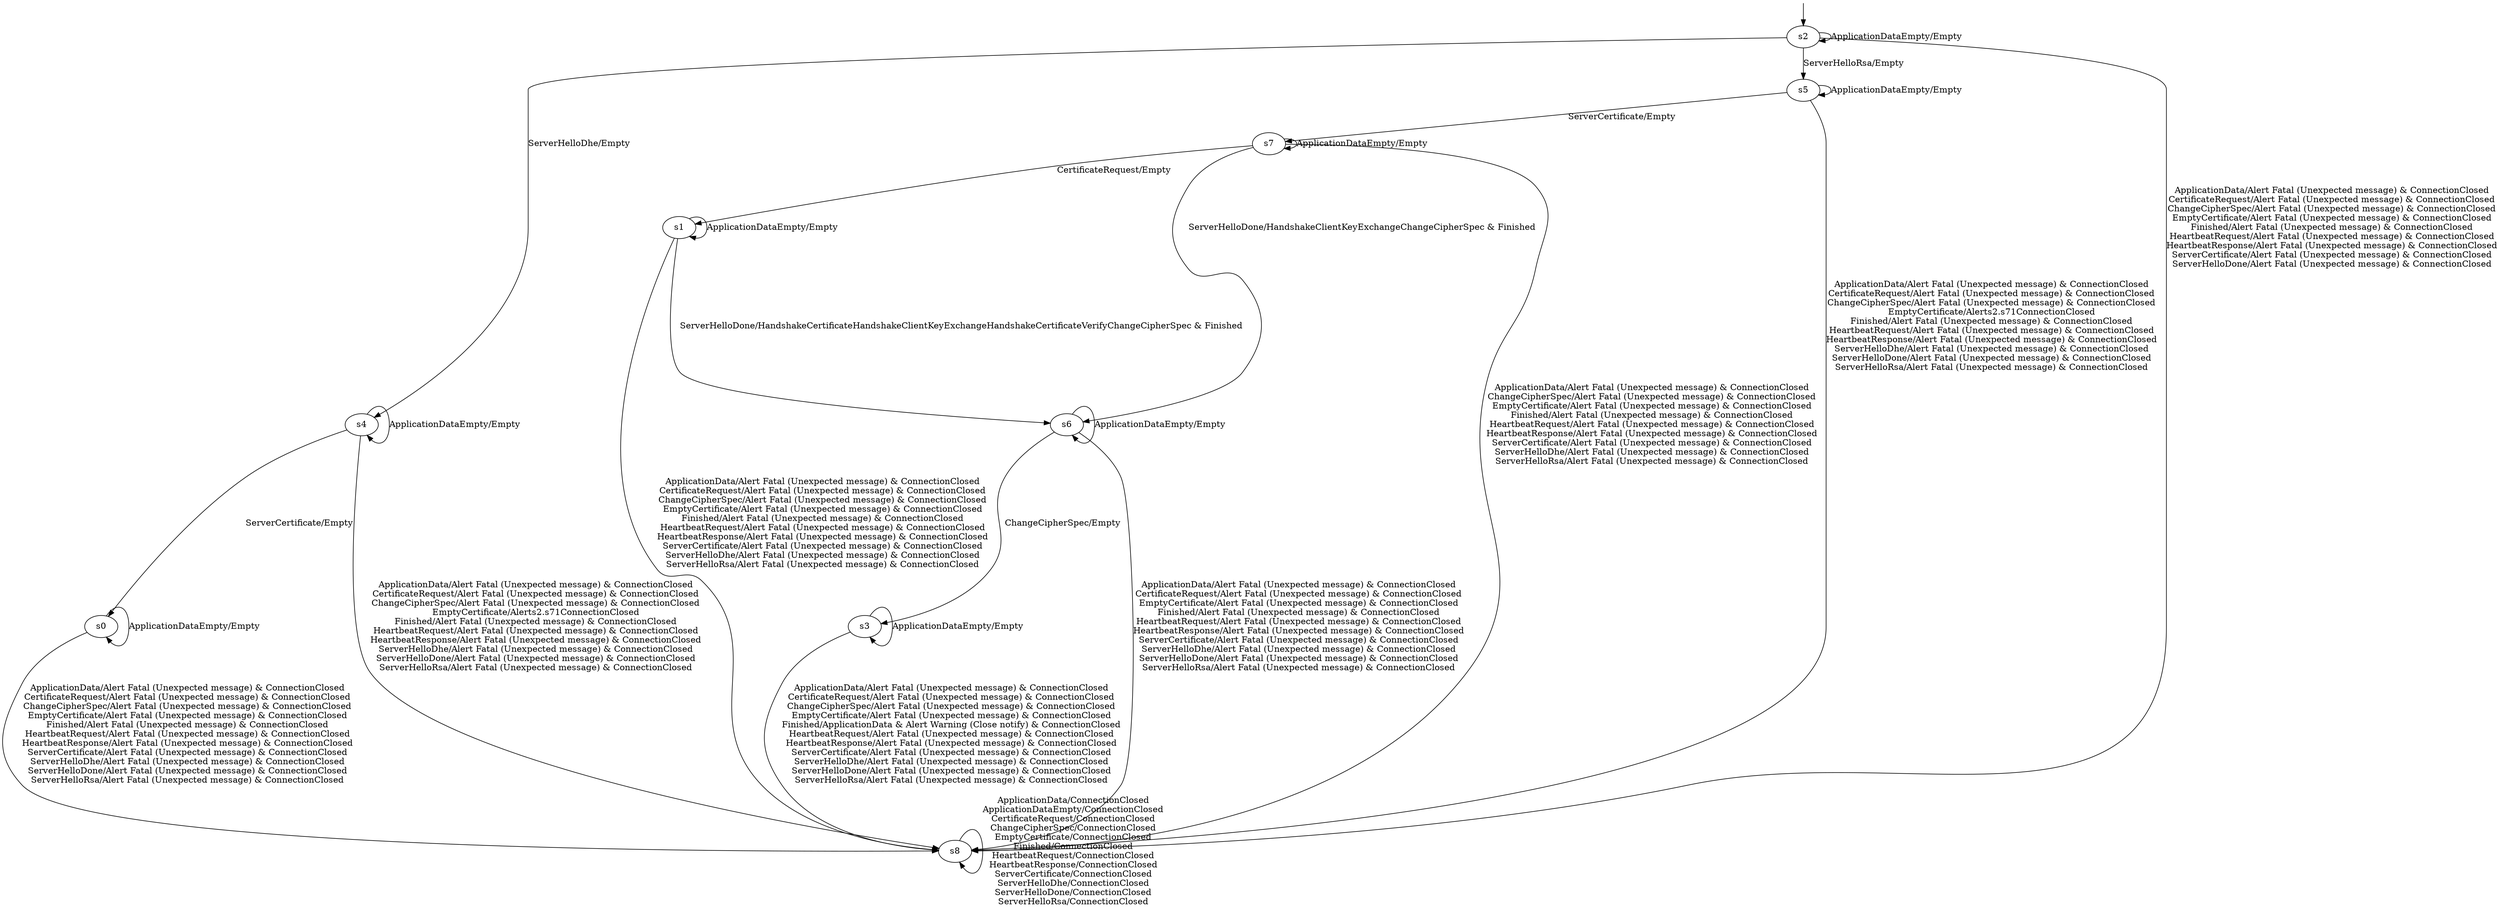 digraph G {
__start0 [height="0", label="", shape="none", width="0"];
__start0 -> s2;
s2;
s0;
s1;
s3;
s4;
s5;
s6;
s7;
s8;
s2 -> s8  [label="ApplicationData/Alert Fatal (Unexpected message) & ConnectionClosed
CertificateRequest/Alert Fatal (Unexpected message) & ConnectionClosed
ChangeCipherSpec/Alert Fatal (Unexpected message) & ConnectionClosed
EmptyCertificate/Alert Fatal (Unexpected message) & ConnectionClosed
Finished/Alert Fatal (Unexpected message) & ConnectionClosed
HeartbeatRequest/Alert Fatal (Unexpected message) & ConnectionClosed
HeartbeatResponse/Alert Fatal (Unexpected message) & ConnectionClosed
ServerCertificate/Alert Fatal (Unexpected message) & ConnectionClosed
ServerHelloDone/Alert Fatal (Unexpected message) & ConnectionClosed"];
s2 -> s2  [label="ApplicationDataEmpty/Empty"];
s2 -> s4  [label="ServerHelloDhe/Empty"];
s2 -> s5  [label="ServerHelloRsa/Empty"];
s0 -> s8  [label="ApplicationData/Alert Fatal (Unexpected message) & ConnectionClosed
CertificateRequest/Alert Fatal (Unexpected message) & ConnectionClosed
ChangeCipherSpec/Alert Fatal (Unexpected message) & ConnectionClosed
EmptyCertificate/Alert Fatal (Unexpected message) & ConnectionClosed
Finished/Alert Fatal (Unexpected message) & ConnectionClosed
HeartbeatRequest/Alert Fatal (Unexpected message) & ConnectionClosed
HeartbeatResponse/Alert Fatal (Unexpected message) & ConnectionClosed
ServerCertificate/Alert Fatal (Unexpected message) & ConnectionClosed
ServerHelloDhe/Alert Fatal (Unexpected message) & ConnectionClosed
ServerHelloDone/Alert Fatal (Unexpected message) & ConnectionClosed
ServerHelloRsa/Alert Fatal (Unexpected message) & ConnectionClosed"];
s0 -> s0  [label="ApplicationDataEmpty/Empty"];
s1 -> s8  [label="ApplicationData/Alert Fatal (Unexpected message) & ConnectionClosed
CertificateRequest/Alert Fatal (Unexpected message) & ConnectionClosed
ChangeCipherSpec/Alert Fatal (Unexpected message) & ConnectionClosed
EmptyCertificate/Alert Fatal (Unexpected message) & ConnectionClosed
Finished/Alert Fatal (Unexpected message) & ConnectionClosed
HeartbeatRequest/Alert Fatal (Unexpected message) & ConnectionClosed
HeartbeatResponse/Alert Fatal (Unexpected message) & ConnectionClosed
ServerCertificate/Alert Fatal (Unexpected message) & ConnectionClosed
ServerHelloDhe/Alert Fatal (Unexpected message) & ConnectionClosed
ServerHelloRsa/Alert Fatal (Unexpected message) & ConnectionClosed"];
s1 -> s1  [label="ApplicationDataEmpty/Empty"];
s1 -> s6  [label="ServerHelloDone/HandshakeCertificateHandshakeClientKeyExchangeHandshakeCertificateVerifyChangeCipherSpec & Finished"];
s3 -> s8  [label="ApplicationData/Alert Fatal (Unexpected message) & ConnectionClosed
CertificateRequest/Alert Fatal (Unexpected message) & ConnectionClosed
ChangeCipherSpec/Alert Fatal (Unexpected message) & ConnectionClosed
EmptyCertificate/Alert Fatal (Unexpected message) & ConnectionClosed
Finished/ApplicationData & Alert Warning (Close notify) & ConnectionClosed
HeartbeatRequest/Alert Fatal (Unexpected message) & ConnectionClosed
HeartbeatResponse/Alert Fatal (Unexpected message) & ConnectionClosed
ServerCertificate/Alert Fatal (Unexpected message) & ConnectionClosed
ServerHelloDhe/Alert Fatal (Unexpected message) & ConnectionClosed
ServerHelloDone/Alert Fatal (Unexpected message) & ConnectionClosed
ServerHelloRsa/Alert Fatal (Unexpected message) & ConnectionClosed"];
s3 -> s3  [label="ApplicationDataEmpty/Empty"];
s4 -> s8  [label="ApplicationData/Alert Fatal (Unexpected message) & ConnectionClosed
CertificateRequest/Alert Fatal (Unexpected message) & ConnectionClosed
ChangeCipherSpec/Alert Fatal (Unexpected message) & ConnectionClosed
EmptyCertificate/Alerts2.s71ConnectionClosed
Finished/Alert Fatal (Unexpected message) & ConnectionClosed
HeartbeatRequest/Alert Fatal (Unexpected message) & ConnectionClosed
HeartbeatResponse/Alert Fatal (Unexpected message) & ConnectionClosed
ServerHelloDhe/Alert Fatal (Unexpected message) & ConnectionClosed
ServerHelloDone/Alert Fatal (Unexpected message) & ConnectionClosed
ServerHelloRsa/Alert Fatal (Unexpected message) & ConnectionClosed"];
s4 -> s4  [label="ApplicationDataEmpty/Empty"];
s4 -> s0  [label="ServerCertificate/Empty"];
s5 -> s8  [label="ApplicationData/Alert Fatal (Unexpected message) & ConnectionClosed
CertificateRequest/Alert Fatal (Unexpected message) & ConnectionClosed
ChangeCipherSpec/Alert Fatal (Unexpected message) & ConnectionClosed
EmptyCertificate/Alerts2.s71ConnectionClosed
Finished/Alert Fatal (Unexpected message) & ConnectionClosed
HeartbeatRequest/Alert Fatal (Unexpected message) & ConnectionClosed
HeartbeatResponse/Alert Fatal (Unexpected message) & ConnectionClosed
ServerHelloDhe/Alert Fatal (Unexpected message) & ConnectionClosed
ServerHelloDone/Alert Fatal (Unexpected message) & ConnectionClosed
ServerHelloRsa/Alert Fatal (Unexpected message) & ConnectionClosed"];
s5 -> s5  [label="ApplicationDataEmpty/Empty"];
s5 -> s7  [label="ServerCertificate/Empty"];
s6 -> s8  [label="ApplicationData/Alert Fatal (Unexpected message) & ConnectionClosed
CertificateRequest/Alert Fatal (Unexpected message) & ConnectionClosed
EmptyCertificate/Alert Fatal (Unexpected message) & ConnectionClosed
Finished/Alert Fatal (Unexpected message) & ConnectionClosed
HeartbeatRequest/Alert Fatal (Unexpected message) & ConnectionClosed
HeartbeatResponse/Alert Fatal (Unexpected message) & ConnectionClosed
ServerCertificate/Alert Fatal (Unexpected message) & ConnectionClosed
ServerHelloDhe/Alert Fatal (Unexpected message) & ConnectionClosed
ServerHelloDone/Alert Fatal (Unexpected message) & ConnectionClosed
ServerHelloRsa/Alert Fatal (Unexpected message) & ConnectionClosed"];
s6 -> s6  [label="ApplicationDataEmpty/Empty"];
s6 -> s3  [label="ChangeCipherSpec/Empty"];
s7 -> s8  [label="ApplicationData/Alert Fatal (Unexpected message) & ConnectionClosed
ChangeCipherSpec/Alert Fatal (Unexpected message) & ConnectionClosed
EmptyCertificate/Alert Fatal (Unexpected message) & ConnectionClosed
Finished/Alert Fatal (Unexpected message) & ConnectionClosed
HeartbeatRequest/Alert Fatal (Unexpected message) & ConnectionClosed
HeartbeatResponse/Alert Fatal (Unexpected message) & ConnectionClosed
ServerCertificate/Alert Fatal (Unexpected message) & ConnectionClosed
ServerHelloDhe/Alert Fatal (Unexpected message) & ConnectionClosed
ServerHelloRsa/Alert Fatal (Unexpected message) & ConnectionClosed"];
s7 -> s7  [label="ApplicationDataEmpty/Empty"];
s7 -> s1  [label="CertificateRequest/Empty"];
s7 -> s6  [label="ServerHelloDone/HandshakeClientKeyExchangeChangeCipherSpec & Finished"];
s8 -> s8  [label="ApplicationData/ConnectionClosed
ApplicationDataEmpty/ConnectionClosed
CertificateRequest/ConnectionClosed
ChangeCipherSpec/ConnectionClosed
EmptyCertificate/ConnectionClosed
Finished/ConnectionClosed
HeartbeatRequest/ConnectionClosed
HeartbeatResponse/ConnectionClosed
ServerCertificate/ConnectionClosed
ServerHelloDhe/ConnectionClosed
ServerHelloDone/ConnectionClosed
ServerHelloRsa/ConnectionClosed"];
}
